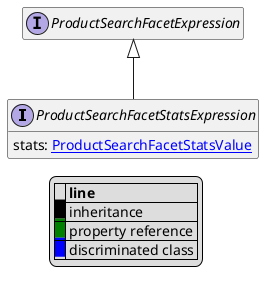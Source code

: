 @startuml

hide empty fields
hide empty methods
legend
|= |= line |
|<back:black>   </back>| inheritance |
|<back:green>   </back>| property reference |
|<back:blue>   </back>| discriminated class |
endlegend
interface ProductSearchFacetStatsExpression [[ProductSearchFacetStatsExpression.svg]] extends ProductSearchFacetExpression {
    stats: [[ProductSearchFacetStatsValue.svg ProductSearchFacetStatsValue]]
}
interface ProductSearchFacetExpression [[ProductSearchFacetExpression.svg]]  {
}





@enduml
